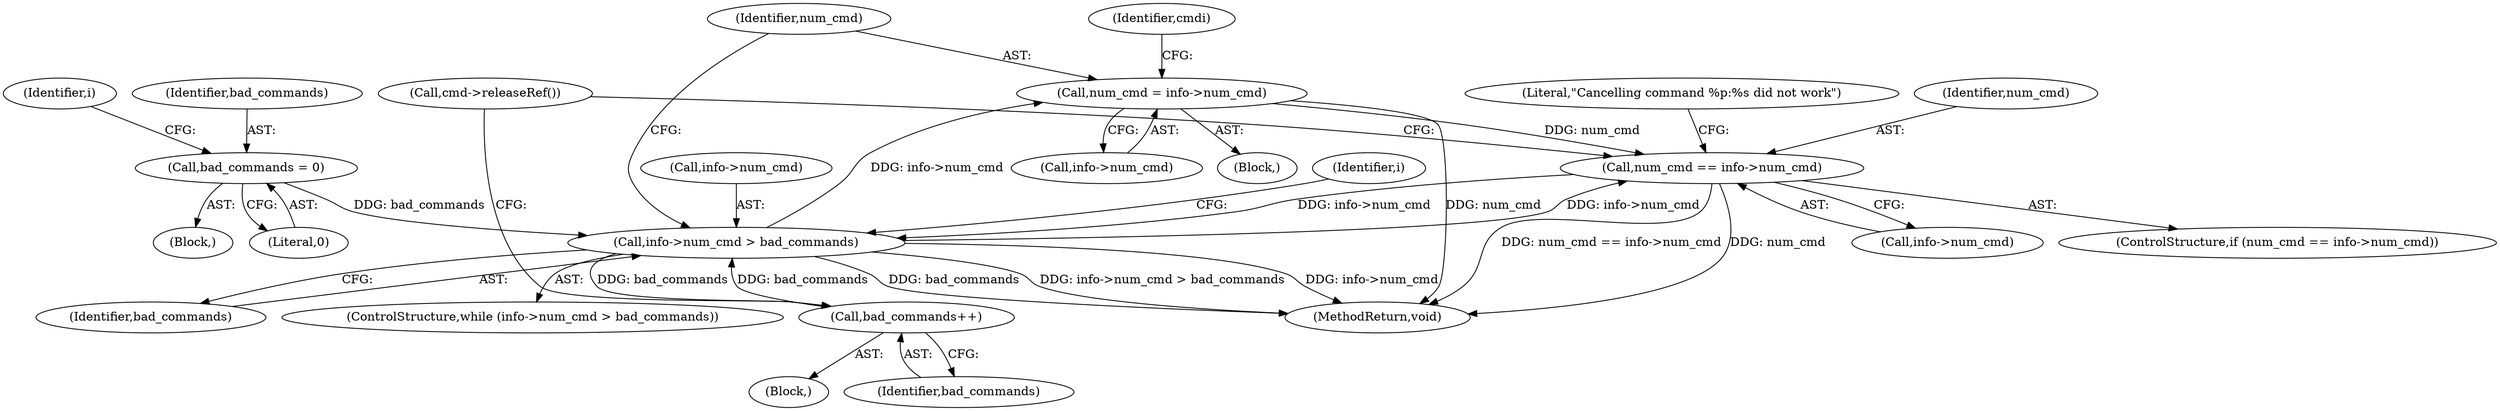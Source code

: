 digraph "0_Android_2c5a4fac8bc8198f6a2635ede776f8de40a0c3e1@pointer" {
"1000228" [label="(Call,num_cmd = info->num_cmd)"];
"1000221" [label="(Call,info->num_cmd > bad_commands)"];
"1000269" [label="(Call,num_cmd == info->num_cmd)"];
"1000228" [label="(Call,num_cmd = info->num_cmd)"];
"1000180" [label="(Call,bad_commands = 0)"];
"1000282" [label="(Call,bad_commands++)"];
"1000288" [label="(Identifier,i)"];
"1000269" [label="(Call,num_cmd == info->num_cmd)"];
"1000222" [label="(Call,info->num_cmd)"];
"1000221" [label="(Call,info->num_cmd > bad_commands)"];
"1000186" [label="(Identifier,i)"];
"1000220" [label="(ControlStructure,while (info->num_cmd > bad_commands))"];
"1000274" [label="(Block,)"];
"1000271" [label="(Call,info->num_cmd)"];
"1000225" [label="(Identifier,bad_commands)"];
"1000235" [label="(Identifier,cmdi)"];
"1000182" [label="(Literal,0)"];
"1000283" [label="(Identifier,bad_commands)"];
"1000180" [label="(Call,bad_commands = 0)"];
"1000230" [label="(Call,info->num_cmd)"];
"1000226" [label="(Block,)"];
"1000268" [label="(ControlStructure,if (num_cmd == info->num_cmd))"];
"1000284" [label="(Call,cmd->releaseRef())"];
"1000104" [label="(Block,)"];
"1000181" [label="(Identifier,bad_commands)"];
"1000228" [label="(Call,num_cmd = info->num_cmd)"];
"1000282" [label="(Call,bad_commands++)"];
"1000325" [label="(MethodReturn,void)"];
"1000276" [label="(Literal,\"Cancelling command %p:%s did not work\")"];
"1000270" [label="(Identifier,num_cmd)"];
"1000229" [label="(Identifier,num_cmd)"];
"1000228" -> "1000226"  [label="AST: "];
"1000228" -> "1000230"  [label="CFG: "];
"1000229" -> "1000228"  [label="AST: "];
"1000230" -> "1000228"  [label="AST: "];
"1000235" -> "1000228"  [label="CFG: "];
"1000228" -> "1000325"  [label="DDG: num_cmd"];
"1000221" -> "1000228"  [label="DDG: info->num_cmd"];
"1000228" -> "1000269"  [label="DDG: num_cmd"];
"1000221" -> "1000220"  [label="AST: "];
"1000221" -> "1000225"  [label="CFG: "];
"1000222" -> "1000221"  [label="AST: "];
"1000225" -> "1000221"  [label="AST: "];
"1000229" -> "1000221"  [label="CFG: "];
"1000288" -> "1000221"  [label="CFG: "];
"1000221" -> "1000325"  [label="DDG: bad_commands"];
"1000221" -> "1000325"  [label="DDG: info->num_cmd > bad_commands"];
"1000221" -> "1000325"  [label="DDG: info->num_cmd"];
"1000269" -> "1000221"  [label="DDG: info->num_cmd"];
"1000180" -> "1000221"  [label="DDG: bad_commands"];
"1000282" -> "1000221"  [label="DDG: bad_commands"];
"1000221" -> "1000269"  [label="DDG: info->num_cmd"];
"1000221" -> "1000282"  [label="DDG: bad_commands"];
"1000269" -> "1000268"  [label="AST: "];
"1000269" -> "1000271"  [label="CFG: "];
"1000270" -> "1000269"  [label="AST: "];
"1000271" -> "1000269"  [label="AST: "];
"1000276" -> "1000269"  [label="CFG: "];
"1000284" -> "1000269"  [label="CFG: "];
"1000269" -> "1000325"  [label="DDG: num_cmd == info->num_cmd"];
"1000269" -> "1000325"  [label="DDG: num_cmd"];
"1000180" -> "1000104"  [label="AST: "];
"1000180" -> "1000182"  [label="CFG: "];
"1000181" -> "1000180"  [label="AST: "];
"1000182" -> "1000180"  [label="AST: "];
"1000186" -> "1000180"  [label="CFG: "];
"1000282" -> "1000274"  [label="AST: "];
"1000282" -> "1000283"  [label="CFG: "];
"1000283" -> "1000282"  [label="AST: "];
"1000284" -> "1000282"  [label="CFG: "];
}
